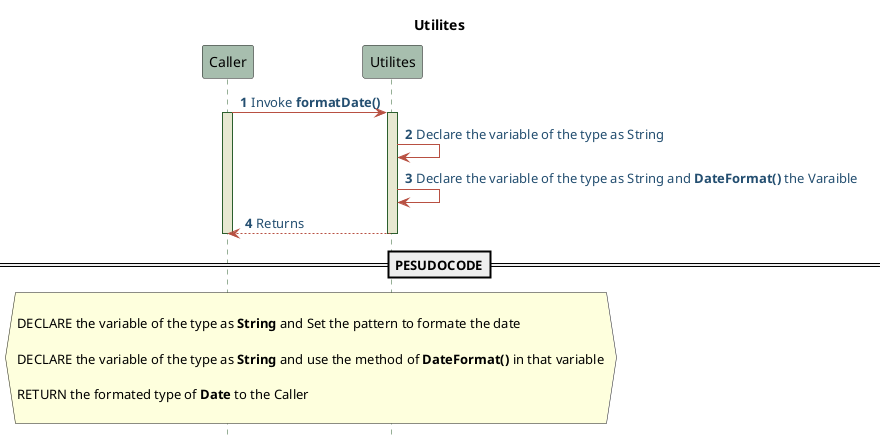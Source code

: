 @startuml Diagram for Utilites
!define POSITIVERESPONSE 90EE90
!define NEGATIVEERESPONSE EFBBBB
!define NUETRALRESPONSE F2DC79

skinparam sequence{
    ParticipantBackgroundColor #A7BEAE
    LifeLineBackgroundColor #E7E8D1
    LifeLineBorderColor #2C5F2D
    ActorBackgroundColor #FC766AFF
    ActorBorderColor #FC766AFF
    ArrowColor #B85042
    ArrowFontColor #234E70

}
title Utilites
autonumber 1
hide footbox
participant Caller as c
participant Utilites as ut

c->ut:Invoke **formatDate()**
activate c
activate ut
ut->ut:Declare the variable of the type as String 
ut->ut:Declare the variable of the type as String and **DateFormat()** the Varaible 
ut-->c:Returns
deactivate ut
deactivate c

==PESUDOCODE==
hnote across

    DECLARE the variable of the type as **String** and Set the pattern to formate the date

    DECLARE the variable of the type as **String** and use the method of **DateFormat()** in that variable

    RETURN the formated type of **Date** to the Caller

endnote




@enduml